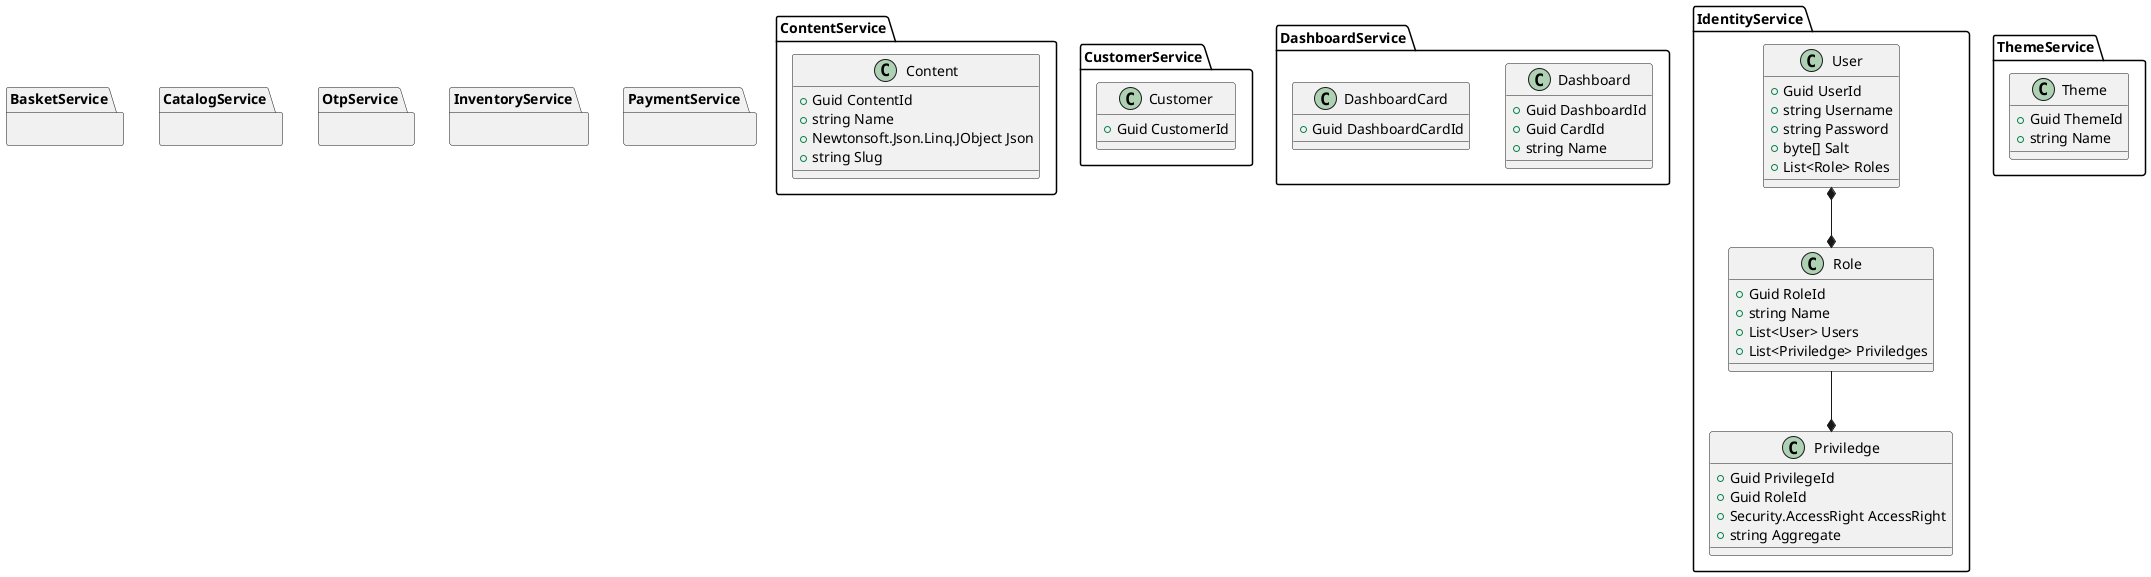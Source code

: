 @startuml

package BasketService {

}


package CatalogService {

}



package ContentService {
	class Content {
		+Guid ContentId
		+string Name
		+Newtonsoft.Json.Linq.JObject Json
		+string Slug
	}
}

package CustomerService {
	class Customer {
		+Guid CustomerId
	}
}


package DashboardService {

	class Dashboard {
		+Guid DashboardId
	}
	
	class DashboardCard {
		+Guid DashboardCardId
	}
	
	class Dashboard {
		+Guid CardId
		+string Name
	}
}


package IdentityService {

	class User { 
		+Guid UserId
		+string Username
		+string Password
		+byte[] Salt
		+List<Role> Roles
	}

	class Role {
		+Guid RoleId
		+string Name
		+List<User> Users
		+List<Priviledge> Priviledges
	}

	class Priviledge
	{
		+Guid PrivilegeId
		+Guid RoleId
		+Security.AccessRight AccessRight
		+string Aggregate
	}

	User *--* Role
	Role --* Priviledge
}

package OtpService {

}

package CustomerService {

}


package InventoryService {

}

package PaymentService {

}

package ThemeService {
	class Theme {
		+Guid ThemeId
		+string Name
	}
}


@enduml
